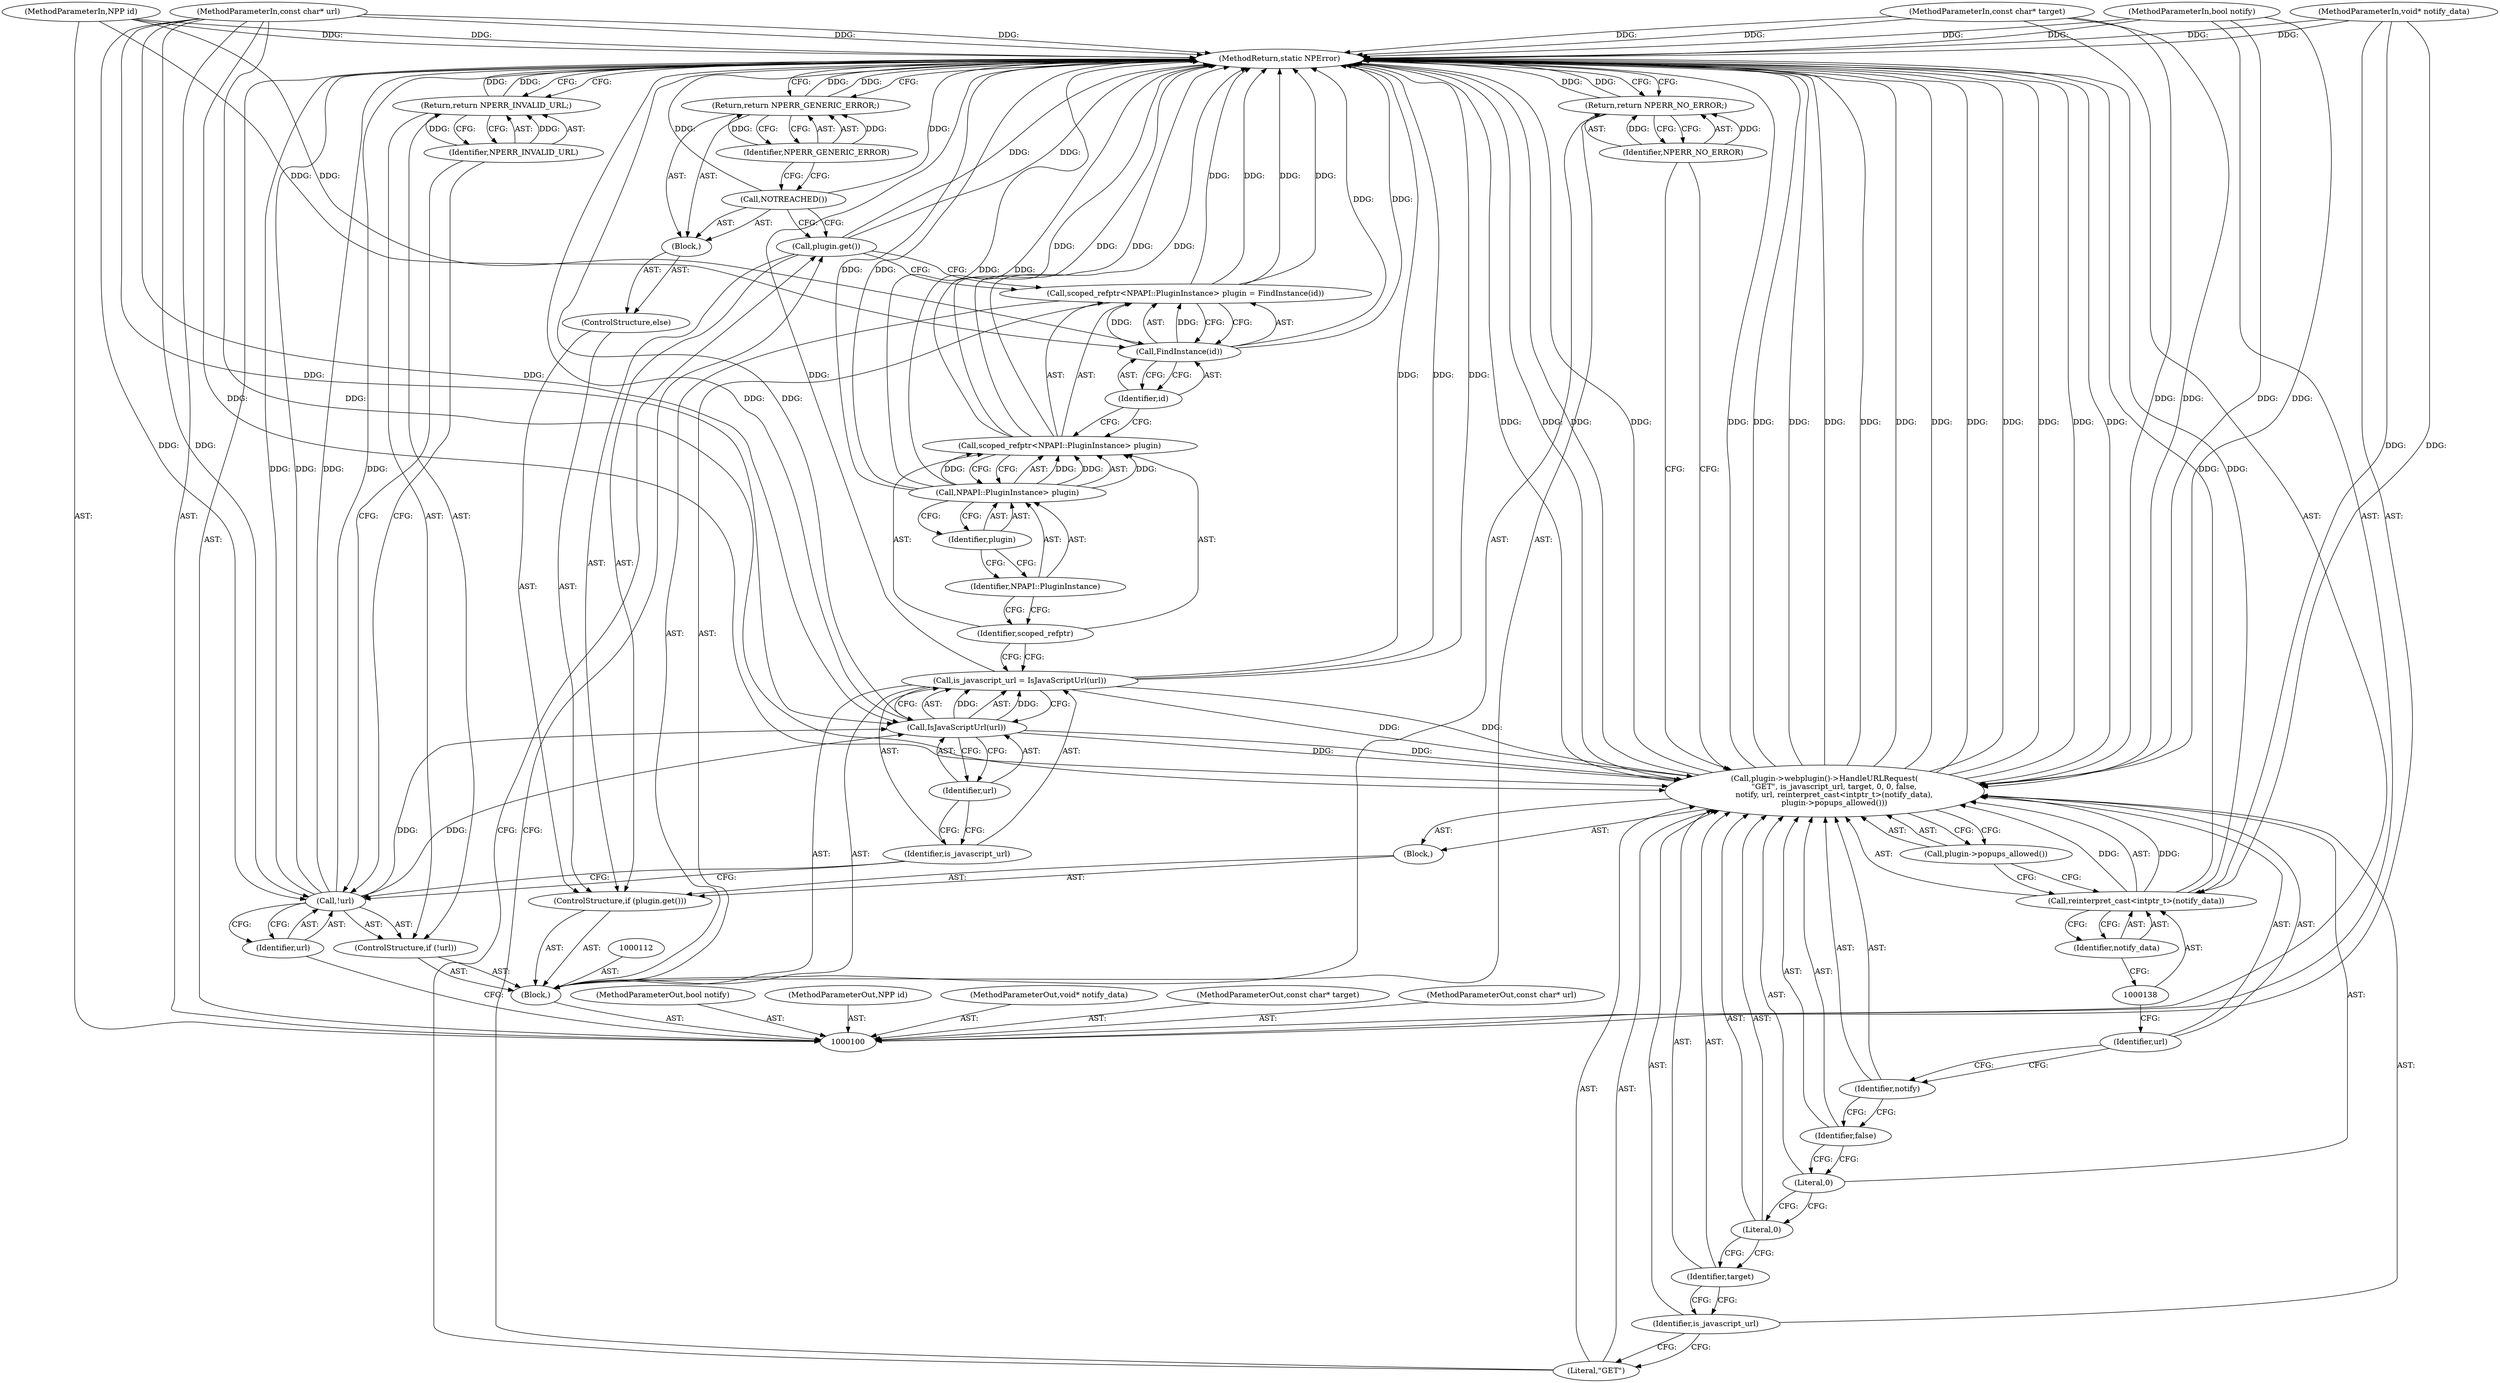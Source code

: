 digraph "1_Chrome_ea3d1d84be3d6f97bf50e76511c9e26af6895533_22" {
"1000148" [label="(MethodReturn,static NPError)"];
"1000101" [label="(MethodParameterIn,NPP id)"];
"1000213" [label="(MethodParameterOut,NPP id)"];
"1000120" [label="(Call,NPAPI::PluginInstance> plugin)"];
"1000121" [label="(Identifier,NPAPI::PluginInstance)"];
"1000117" [label="(Call,scoped_refptr<NPAPI::PluginInstance> plugin = FindInstance(id))"];
"1000118" [label="(Call,scoped_refptr<NPAPI::PluginInstance> plugin)"];
"1000119" [label="(Identifier,scoped_refptr)"];
"1000122" [label="(Identifier,plugin)"];
"1000123" [label="(Call,FindInstance(id))"];
"1000124" [label="(Identifier,id)"];
"1000125" [label="(ControlStructure,if (plugin.get()))"];
"1000127" [label="(Block,)"];
"1000126" [label="(Call,plugin.get())"];
"1000128" [label="(Call,plugin->webplugin()->HandleURLRequest(\n        \"GET\", is_javascript_url, target, 0, 0, false,\n        notify, url, reinterpret_cast<intptr_t>(notify_data),\n        plugin->popups_allowed()))"];
"1000130" [label="(Identifier,is_javascript_url)"];
"1000131" [label="(Identifier,target)"];
"1000132" [label="(Literal,0)"];
"1000133" [label="(Literal,0)"];
"1000134" [label="(Identifier,false)"];
"1000129" [label="(Literal,\"GET\")"];
"1000136" [label="(Identifier,url)"];
"1000137" [label="(Call,reinterpret_cast<intptr_t>(notify_data))"];
"1000139" [label="(Identifier,notify_data)"];
"1000135" [label="(Identifier,notify)"];
"1000140" [label="(Call,plugin->popups_allowed())"];
"1000141" [label="(ControlStructure,else)"];
"1000142" [label="(Block,)"];
"1000143" [label="(Call,NOTREACHED())"];
"1000145" [label="(Identifier,NPERR_GENERIC_ERROR)"];
"1000144" [label="(Return,return NPERR_GENERIC_ERROR;)"];
"1000102" [label="(MethodParameterIn,const char* url)"];
"1000214" [label="(MethodParameterOut,const char* url)"];
"1000147" [label="(Identifier,NPERR_NO_ERROR)"];
"1000146" [label="(Return,return NPERR_NO_ERROR;)"];
"1000103" [label="(MethodParameterIn,const char* target)"];
"1000215" [label="(MethodParameterOut,const char* target)"];
"1000104" [label="(MethodParameterIn,bool notify)"];
"1000216" [label="(MethodParameterOut,bool notify)"];
"1000105" [label="(MethodParameterIn,void* notify_data)"];
"1000217" [label="(MethodParameterOut,void* notify_data)"];
"1000106" [label="(Block,)"];
"1000107" [label="(ControlStructure,if (!url))"];
"1000108" [label="(Call,!url)"];
"1000109" [label="(Identifier,url)"];
"1000111" [label="(Identifier,NPERR_INVALID_URL)"];
"1000110" [label="(Return,return NPERR_INVALID_URL;)"];
"1000115" [label="(Call,IsJavaScriptUrl(url))"];
"1000116" [label="(Identifier,url)"];
"1000113" [label="(Call,is_javascript_url = IsJavaScriptUrl(url))"];
"1000114" [label="(Identifier,is_javascript_url)"];
"1000148" -> "1000100"  [label="AST: "];
"1000148" -> "1000110"  [label="CFG: "];
"1000148" -> "1000144"  [label="CFG: "];
"1000148" -> "1000146"  [label="CFG: "];
"1000144" -> "1000148"  [label="DDG: "];
"1000146" -> "1000148"  [label="DDG: "];
"1000108" -> "1000148"  [label="DDG: "];
"1000108" -> "1000148"  [label="DDG: "];
"1000104" -> "1000148"  [label="DDG: "];
"1000105" -> "1000148"  [label="DDG: "];
"1000113" -> "1000148"  [label="DDG: "];
"1000113" -> "1000148"  [label="DDG: "];
"1000128" -> "1000148"  [label="DDG: "];
"1000128" -> "1000148"  [label="DDG: "];
"1000128" -> "1000148"  [label="DDG: "];
"1000128" -> "1000148"  [label="DDG: "];
"1000128" -> "1000148"  [label="DDG: "];
"1000128" -> "1000148"  [label="DDG: "];
"1000128" -> "1000148"  [label="DDG: "];
"1000128" -> "1000148"  [label="DDG: "];
"1000117" -> "1000148"  [label="DDG: "];
"1000117" -> "1000148"  [label="DDG: "];
"1000102" -> "1000148"  [label="DDG: "];
"1000118" -> "1000148"  [label="DDG: "];
"1000118" -> "1000148"  [label="DDG: "];
"1000115" -> "1000148"  [label="DDG: "];
"1000126" -> "1000148"  [label="DDG: "];
"1000137" -> "1000148"  [label="DDG: "];
"1000103" -> "1000148"  [label="DDG: "];
"1000120" -> "1000148"  [label="DDG: "];
"1000120" -> "1000148"  [label="DDG: "];
"1000101" -> "1000148"  [label="DDG: "];
"1000143" -> "1000148"  [label="DDG: "];
"1000123" -> "1000148"  [label="DDG: "];
"1000110" -> "1000148"  [label="DDG: "];
"1000101" -> "1000100"  [label="AST: "];
"1000101" -> "1000148"  [label="DDG: "];
"1000101" -> "1000123"  [label="DDG: "];
"1000213" -> "1000100"  [label="AST: "];
"1000120" -> "1000118"  [label="AST: "];
"1000120" -> "1000122"  [label="CFG: "];
"1000121" -> "1000120"  [label="AST: "];
"1000122" -> "1000120"  [label="AST: "];
"1000118" -> "1000120"  [label="CFG: "];
"1000120" -> "1000148"  [label="DDG: "];
"1000120" -> "1000148"  [label="DDG: "];
"1000120" -> "1000118"  [label="DDG: "];
"1000120" -> "1000118"  [label="DDG: "];
"1000121" -> "1000120"  [label="AST: "];
"1000121" -> "1000119"  [label="CFG: "];
"1000122" -> "1000121"  [label="CFG: "];
"1000117" -> "1000106"  [label="AST: "];
"1000117" -> "1000123"  [label="CFG: "];
"1000118" -> "1000117"  [label="AST: "];
"1000123" -> "1000117"  [label="AST: "];
"1000126" -> "1000117"  [label="CFG: "];
"1000117" -> "1000148"  [label="DDG: "];
"1000117" -> "1000148"  [label="DDG: "];
"1000123" -> "1000117"  [label="DDG: "];
"1000118" -> "1000117"  [label="AST: "];
"1000118" -> "1000120"  [label="CFG: "];
"1000119" -> "1000118"  [label="AST: "];
"1000120" -> "1000118"  [label="AST: "];
"1000124" -> "1000118"  [label="CFG: "];
"1000118" -> "1000148"  [label="DDG: "];
"1000118" -> "1000148"  [label="DDG: "];
"1000120" -> "1000118"  [label="DDG: "];
"1000120" -> "1000118"  [label="DDG: "];
"1000119" -> "1000118"  [label="AST: "];
"1000119" -> "1000113"  [label="CFG: "];
"1000121" -> "1000119"  [label="CFG: "];
"1000122" -> "1000120"  [label="AST: "];
"1000122" -> "1000121"  [label="CFG: "];
"1000120" -> "1000122"  [label="CFG: "];
"1000123" -> "1000117"  [label="AST: "];
"1000123" -> "1000124"  [label="CFG: "];
"1000124" -> "1000123"  [label="AST: "];
"1000117" -> "1000123"  [label="CFG: "];
"1000123" -> "1000148"  [label="DDG: "];
"1000123" -> "1000117"  [label="DDG: "];
"1000101" -> "1000123"  [label="DDG: "];
"1000124" -> "1000123"  [label="AST: "];
"1000124" -> "1000118"  [label="CFG: "];
"1000123" -> "1000124"  [label="CFG: "];
"1000125" -> "1000106"  [label="AST: "];
"1000126" -> "1000125"  [label="AST: "];
"1000127" -> "1000125"  [label="AST: "];
"1000141" -> "1000125"  [label="AST: "];
"1000127" -> "1000125"  [label="AST: "];
"1000128" -> "1000127"  [label="AST: "];
"1000126" -> "1000125"  [label="AST: "];
"1000126" -> "1000117"  [label="CFG: "];
"1000129" -> "1000126"  [label="CFG: "];
"1000143" -> "1000126"  [label="CFG: "];
"1000126" -> "1000148"  [label="DDG: "];
"1000128" -> "1000127"  [label="AST: "];
"1000128" -> "1000140"  [label="CFG: "];
"1000129" -> "1000128"  [label="AST: "];
"1000130" -> "1000128"  [label="AST: "];
"1000131" -> "1000128"  [label="AST: "];
"1000132" -> "1000128"  [label="AST: "];
"1000133" -> "1000128"  [label="AST: "];
"1000134" -> "1000128"  [label="AST: "];
"1000135" -> "1000128"  [label="AST: "];
"1000136" -> "1000128"  [label="AST: "];
"1000137" -> "1000128"  [label="AST: "];
"1000140" -> "1000128"  [label="AST: "];
"1000147" -> "1000128"  [label="CFG: "];
"1000128" -> "1000148"  [label="DDG: "];
"1000128" -> "1000148"  [label="DDG: "];
"1000128" -> "1000148"  [label="DDG: "];
"1000128" -> "1000148"  [label="DDG: "];
"1000128" -> "1000148"  [label="DDG: "];
"1000128" -> "1000148"  [label="DDG: "];
"1000128" -> "1000148"  [label="DDG: "];
"1000128" -> "1000148"  [label="DDG: "];
"1000113" -> "1000128"  [label="DDG: "];
"1000103" -> "1000128"  [label="DDG: "];
"1000104" -> "1000128"  [label="DDG: "];
"1000115" -> "1000128"  [label="DDG: "];
"1000102" -> "1000128"  [label="DDG: "];
"1000137" -> "1000128"  [label="DDG: "];
"1000130" -> "1000128"  [label="AST: "];
"1000130" -> "1000129"  [label="CFG: "];
"1000131" -> "1000130"  [label="CFG: "];
"1000131" -> "1000128"  [label="AST: "];
"1000131" -> "1000130"  [label="CFG: "];
"1000132" -> "1000131"  [label="CFG: "];
"1000132" -> "1000128"  [label="AST: "];
"1000132" -> "1000131"  [label="CFG: "];
"1000133" -> "1000132"  [label="CFG: "];
"1000133" -> "1000128"  [label="AST: "];
"1000133" -> "1000132"  [label="CFG: "];
"1000134" -> "1000133"  [label="CFG: "];
"1000134" -> "1000128"  [label="AST: "];
"1000134" -> "1000133"  [label="CFG: "];
"1000135" -> "1000134"  [label="CFG: "];
"1000129" -> "1000128"  [label="AST: "];
"1000129" -> "1000126"  [label="CFG: "];
"1000130" -> "1000129"  [label="CFG: "];
"1000136" -> "1000128"  [label="AST: "];
"1000136" -> "1000135"  [label="CFG: "];
"1000138" -> "1000136"  [label="CFG: "];
"1000137" -> "1000128"  [label="AST: "];
"1000137" -> "1000139"  [label="CFG: "];
"1000138" -> "1000137"  [label="AST: "];
"1000139" -> "1000137"  [label="AST: "];
"1000140" -> "1000137"  [label="CFG: "];
"1000137" -> "1000148"  [label="DDG: "];
"1000137" -> "1000128"  [label="DDG: "];
"1000105" -> "1000137"  [label="DDG: "];
"1000139" -> "1000137"  [label="AST: "];
"1000139" -> "1000138"  [label="CFG: "];
"1000137" -> "1000139"  [label="CFG: "];
"1000135" -> "1000128"  [label="AST: "];
"1000135" -> "1000134"  [label="CFG: "];
"1000136" -> "1000135"  [label="CFG: "];
"1000140" -> "1000128"  [label="AST: "];
"1000140" -> "1000137"  [label="CFG: "];
"1000128" -> "1000140"  [label="CFG: "];
"1000141" -> "1000125"  [label="AST: "];
"1000142" -> "1000141"  [label="AST: "];
"1000142" -> "1000141"  [label="AST: "];
"1000143" -> "1000142"  [label="AST: "];
"1000144" -> "1000142"  [label="AST: "];
"1000143" -> "1000142"  [label="AST: "];
"1000143" -> "1000126"  [label="CFG: "];
"1000145" -> "1000143"  [label="CFG: "];
"1000143" -> "1000148"  [label="DDG: "];
"1000145" -> "1000144"  [label="AST: "];
"1000145" -> "1000143"  [label="CFG: "];
"1000144" -> "1000145"  [label="CFG: "];
"1000145" -> "1000144"  [label="DDG: "];
"1000144" -> "1000142"  [label="AST: "];
"1000144" -> "1000145"  [label="CFG: "];
"1000145" -> "1000144"  [label="AST: "];
"1000148" -> "1000144"  [label="CFG: "];
"1000144" -> "1000148"  [label="DDG: "];
"1000145" -> "1000144"  [label="DDG: "];
"1000102" -> "1000100"  [label="AST: "];
"1000102" -> "1000148"  [label="DDG: "];
"1000102" -> "1000108"  [label="DDG: "];
"1000102" -> "1000115"  [label="DDG: "];
"1000102" -> "1000128"  [label="DDG: "];
"1000214" -> "1000100"  [label="AST: "];
"1000147" -> "1000146"  [label="AST: "];
"1000147" -> "1000128"  [label="CFG: "];
"1000146" -> "1000147"  [label="CFG: "];
"1000147" -> "1000146"  [label="DDG: "];
"1000146" -> "1000106"  [label="AST: "];
"1000146" -> "1000147"  [label="CFG: "];
"1000147" -> "1000146"  [label="AST: "];
"1000148" -> "1000146"  [label="CFG: "];
"1000146" -> "1000148"  [label="DDG: "];
"1000147" -> "1000146"  [label="DDG: "];
"1000103" -> "1000100"  [label="AST: "];
"1000103" -> "1000148"  [label="DDG: "];
"1000103" -> "1000128"  [label="DDG: "];
"1000215" -> "1000100"  [label="AST: "];
"1000104" -> "1000100"  [label="AST: "];
"1000104" -> "1000148"  [label="DDG: "];
"1000104" -> "1000128"  [label="DDG: "];
"1000216" -> "1000100"  [label="AST: "];
"1000105" -> "1000100"  [label="AST: "];
"1000105" -> "1000148"  [label="DDG: "];
"1000105" -> "1000137"  [label="DDG: "];
"1000217" -> "1000100"  [label="AST: "];
"1000106" -> "1000100"  [label="AST: "];
"1000107" -> "1000106"  [label="AST: "];
"1000112" -> "1000106"  [label="AST: "];
"1000113" -> "1000106"  [label="AST: "];
"1000117" -> "1000106"  [label="AST: "];
"1000125" -> "1000106"  [label="AST: "];
"1000146" -> "1000106"  [label="AST: "];
"1000107" -> "1000106"  [label="AST: "];
"1000108" -> "1000107"  [label="AST: "];
"1000110" -> "1000107"  [label="AST: "];
"1000108" -> "1000107"  [label="AST: "];
"1000108" -> "1000109"  [label="CFG: "];
"1000109" -> "1000108"  [label="AST: "];
"1000111" -> "1000108"  [label="CFG: "];
"1000114" -> "1000108"  [label="CFG: "];
"1000108" -> "1000148"  [label="DDG: "];
"1000108" -> "1000148"  [label="DDG: "];
"1000102" -> "1000108"  [label="DDG: "];
"1000108" -> "1000115"  [label="DDG: "];
"1000109" -> "1000108"  [label="AST: "];
"1000109" -> "1000100"  [label="CFG: "];
"1000108" -> "1000109"  [label="CFG: "];
"1000111" -> "1000110"  [label="AST: "];
"1000111" -> "1000108"  [label="CFG: "];
"1000110" -> "1000111"  [label="CFG: "];
"1000111" -> "1000110"  [label="DDG: "];
"1000110" -> "1000107"  [label="AST: "];
"1000110" -> "1000111"  [label="CFG: "];
"1000111" -> "1000110"  [label="AST: "];
"1000148" -> "1000110"  [label="CFG: "];
"1000110" -> "1000148"  [label="DDG: "];
"1000111" -> "1000110"  [label="DDG: "];
"1000115" -> "1000113"  [label="AST: "];
"1000115" -> "1000116"  [label="CFG: "];
"1000116" -> "1000115"  [label="AST: "];
"1000113" -> "1000115"  [label="CFG: "];
"1000115" -> "1000148"  [label="DDG: "];
"1000115" -> "1000113"  [label="DDG: "];
"1000108" -> "1000115"  [label="DDG: "];
"1000102" -> "1000115"  [label="DDG: "];
"1000115" -> "1000128"  [label="DDG: "];
"1000116" -> "1000115"  [label="AST: "];
"1000116" -> "1000114"  [label="CFG: "];
"1000115" -> "1000116"  [label="CFG: "];
"1000113" -> "1000106"  [label="AST: "];
"1000113" -> "1000115"  [label="CFG: "];
"1000114" -> "1000113"  [label="AST: "];
"1000115" -> "1000113"  [label="AST: "];
"1000119" -> "1000113"  [label="CFG: "];
"1000113" -> "1000148"  [label="DDG: "];
"1000113" -> "1000148"  [label="DDG: "];
"1000115" -> "1000113"  [label="DDG: "];
"1000113" -> "1000128"  [label="DDG: "];
"1000114" -> "1000113"  [label="AST: "];
"1000114" -> "1000108"  [label="CFG: "];
"1000116" -> "1000114"  [label="CFG: "];
}
